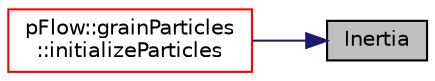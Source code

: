 digraph "Inertia"
{
 // LATEX_PDF_SIZE
  edge [fontname="Helvetica",fontsize="10",labelfontname="Helvetica",labelfontsize="10"];
  node [fontname="Helvetica",fontsize="10",shape=record];
  rankdir="RL";
  Node1 [label="Inertia",height=0.2,width=0.4,color="black", fillcolor="grey75", style="filled", fontcolor="black",tooltip=" "];
  Node1 -> Node2 [dir="back",color="midnightblue",fontsize="10",style="solid",fontname="Helvetica"];
  Node2 [label="pFlow::grainParticles\l::initializeParticles",height=0.2,width=0.4,color="red", fillcolor="white", style="filled",URL="$classpFlow_1_1grainParticles.html#a84343969d723c548f0f20fcd9294d351",tooltip="Insert new particles in position with specified shapes."];
}

